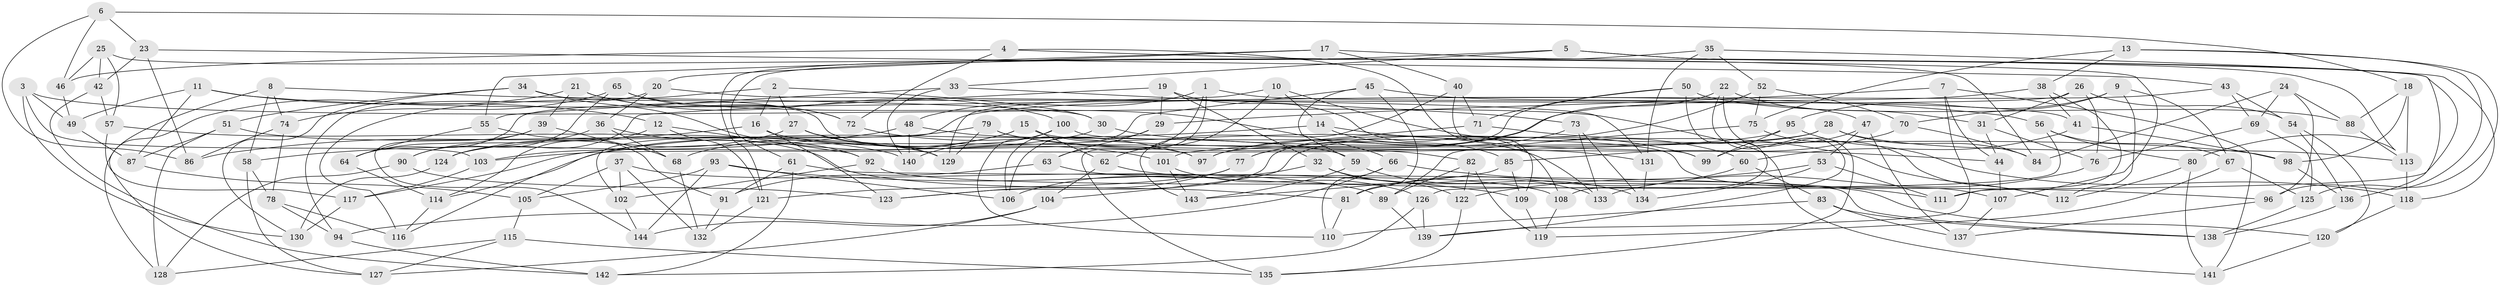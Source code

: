 // coarse degree distribution, {10: 0.11627906976744186, 6: 0.20930232558139536, 11: 0.06976744186046512, 15: 0.023255813953488372, 12: 0.09302325581395349, 8: 0.09302325581395349, 7: 0.09302325581395349, 4: 0.16279069767441862, 5: 0.046511627906976744, 9: 0.046511627906976744, 3: 0.046511627906976744}
// Generated by graph-tools (version 1.1) at 2025/20/03/04/25 18:20:55]
// undirected, 144 vertices, 288 edges
graph export_dot {
graph [start="1"]
  node [color=gray90,style=filled];
  1;
  2;
  3;
  4;
  5;
  6;
  7;
  8;
  9;
  10;
  11;
  12;
  13;
  14;
  15;
  16;
  17;
  18;
  19;
  20;
  21;
  22;
  23;
  24;
  25;
  26;
  27;
  28;
  29;
  30;
  31;
  32;
  33;
  34;
  35;
  36;
  37;
  38;
  39;
  40;
  41;
  42;
  43;
  44;
  45;
  46;
  47;
  48;
  49;
  50;
  51;
  52;
  53;
  54;
  55;
  56;
  57;
  58;
  59;
  60;
  61;
  62;
  63;
  64;
  65;
  66;
  67;
  68;
  69;
  70;
  71;
  72;
  73;
  74;
  75;
  76;
  77;
  78;
  79;
  80;
  81;
  82;
  83;
  84;
  85;
  86;
  87;
  88;
  89;
  90;
  91;
  92;
  93;
  94;
  95;
  96;
  97;
  98;
  99;
  100;
  101;
  102;
  103;
  104;
  105;
  106;
  107;
  108;
  109;
  110;
  111;
  112;
  113;
  114;
  115;
  116;
  117;
  118;
  119;
  120;
  121;
  122;
  123;
  124;
  125;
  126;
  127;
  128;
  129;
  130;
  131;
  132;
  133;
  134;
  135;
  136;
  137;
  138;
  139;
  140;
  141;
  142;
  143;
  144;
  1 -- 41;
  1 -- 63;
  1 -- 135;
  1 -- 48;
  2 -- 30;
  2 -- 116;
  2 -- 27;
  2 -- 16;
  3 -- 141;
  3 -- 130;
  3 -- 49;
  3 -- 103;
  4 -- 109;
  4 -- 72;
  4 -- 46;
  4 -- 107;
  5 -- 80;
  5 -- 111;
  5 -- 121;
  5 -- 33;
  6 -- 18;
  6 -- 86;
  6 -- 23;
  6 -- 46;
  7 -- 139;
  7 -- 141;
  7 -- 29;
  7 -- 44;
  8 -- 58;
  8 -- 127;
  8 -- 30;
  8 -- 74;
  9 -- 67;
  9 -- 95;
  9 -- 70;
  9 -- 112;
  10 -- 129;
  10 -- 14;
  10 -- 60;
  10 -- 62;
  11 -- 49;
  11 -- 56;
  11 -- 87;
  11 -- 12;
  12 -- 121;
  12 -- 114;
  12 -- 92;
  13 -- 125;
  13 -- 38;
  13 -- 96;
  13 -- 75;
  14 -- 117;
  14 -- 85;
  14 -- 99;
  15 -- 68;
  15 -- 44;
  15 -- 116;
  15 -- 62;
  16 -- 133;
  16 -- 123;
  16 -- 86;
  17 -- 136;
  17 -- 20;
  17 -- 55;
  17 -- 40;
  18 -- 88;
  18 -- 98;
  18 -- 113;
  19 -- 32;
  19 -- 29;
  19 -- 108;
  19 -- 124;
  20 -- 36;
  20 -- 131;
  20 -- 94;
  21 -- 72;
  21 -- 39;
  21 -- 100;
  21 -- 128;
  22 -- 31;
  22 -- 77;
  22 -- 135;
  22 -- 139;
  23 -- 86;
  23 -- 42;
  23 -- 43;
  24 -- 88;
  24 -- 96;
  24 -- 69;
  24 -- 84;
  25 -- 42;
  25 -- 84;
  25 -- 46;
  25 -- 57;
  26 -- 54;
  26 -- 64;
  26 -- 31;
  26 -- 76;
  27 -- 124;
  27 -- 129;
  27 -- 101;
  28 -- 113;
  28 -- 104;
  28 -- 114;
  28 -- 84;
  29 -- 106;
  29 -- 63;
  30 -- 103;
  30 -- 98;
  31 -- 76;
  31 -- 44;
  32 -- 122;
  32 -- 106;
  32 -- 133;
  33 -- 73;
  33 -- 140;
  33 -- 55;
  34 -- 130;
  34 -- 92;
  34 -- 97;
  34 -- 51;
  35 -- 118;
  35 -- 61;
  35 -- 131;
  35 -- 52;
  36 -- 68;
  36 -- 81;
  36 -- 90;
  37 -- 105;
  37 -- 102;
  37 -- 89;
  37 -- 132;
  38 -- 97;
  38 -- 41;
  38 -- 111;
  39 -- 144;
  39 -- 68;
  39 -- 64;
  40 -- 143;
  40 -- 99;
  40 -- 71;
  41 -- 98;
  41 -- 60;
  42 -- 57;
  42 -- 142;
  43 -- 102;
  43 -- 54;
  43 -- 69;
  44 -- 107;
  45 -- 59;
  45 -- 47;
  45 -- 81;
  45 -- 106;
  46 -- 49;
  47 -- 137;
  47 -- 99;
  47 -- 53;
  48 -- 140;
  48 -- 58;
  48 -- 59;
  49 -- 87;
  50 -- 88;
  50 -- 71;
  50 -- 108;
  50 -- 97;
  51 -- 87;
  51 -- 128;
  51 -- 129;
  52 -- 70;
  52 -- 75;
  52 -- 123;
  53 -- 134;
  53 -- 122;
  53 -- 111;
  54 -- 120;
  54 -- 136;
  55 -- 91;
  55 -- 64;
  56 -- 67;
  56 -- 80;
  56 -- 126;
  57 -- 140;
  57 -- 117;
  58 -- 78;
  58 -- 127;
  59 -- 134;
  59 -- 143;
  60 -- 83;
  60 -- 81;
  61 -- 142;
  61 -- 91;
  61 -- 138;
  62 -- 104;
  62 -- 96;
  63 -- 108;
  63 -- 91;
  64 -- 114;
  65 -- 72;
  65 -- 74;
  65 -- 66;
  65 -- 90;
  66 -- 94;
  66 -- 111;
  66 -- 110;
  67 -- 125;
  67 -- 119;
  68 -- 132;
  69 -- 125;
  69 -- 76;
  70 -- 85;
  70 -- 84;
  71 -- 112;
  71 -- 101;
  72 -- 97;
  73 -- 77;
  73 -- 133;
  73 -- 134;
  74 -- 86;
  74 -- 78;
  75 -- 112;
  75 -- 89;
  76 -- 133;
  77 -- 121;
  77 -- 123;
  78 -- 116;
  78 -- 94;
  79 -- 82;
  79 -- 131;
  79 -- 124;
  79 -- 129;
  80 -- 141;
  80 -- 112;
  81 -- 110;
  82 -- 122;
  82 -- 119;
  82 -- 89;
  83 -- 138;
  83 -- 137;
  83 -- 110;
  85 -- 109;
  85 -- 143;
  87 -- 105;
  88 -- 113;
  89 -- 139;
  90 -- 123;
  90 -- 128;
  91 -- 132;
  92 -- 120;
  92 -- 102;
  93 -- 109;
  93 -- 144;
  93 -- 106;
  93 -- 105;
  94 -- 142;
  95 -- 118;
  95 -- 99;
  95 -- 103;
  96 -- 137;
  98 -- 136;
  100 -- 107;
  100 -- 110;
  100 -- 140;
  101 -- 143;
  101 -- 126;
  102 -- 144;
  103 -- 117;
  104 -- 144;
  104 -- 127;
  105 -- 115;
  107 -- 137;
  108 -- 119;
  109 -- 119;
  113 -- 118;
  114 -- 116;
  115 -- 127;
  115 -- 128;
  115 -- 135;
  117 -- 130;
  118 -- 120;
  120 -- 141;
  121 -- 132;
  122 -- 135;
  124 -- 130;
  125 -- 138;
  126 -- 139;
  126 -- 142;
  131 -- 134;
  136 -- 138;
}
